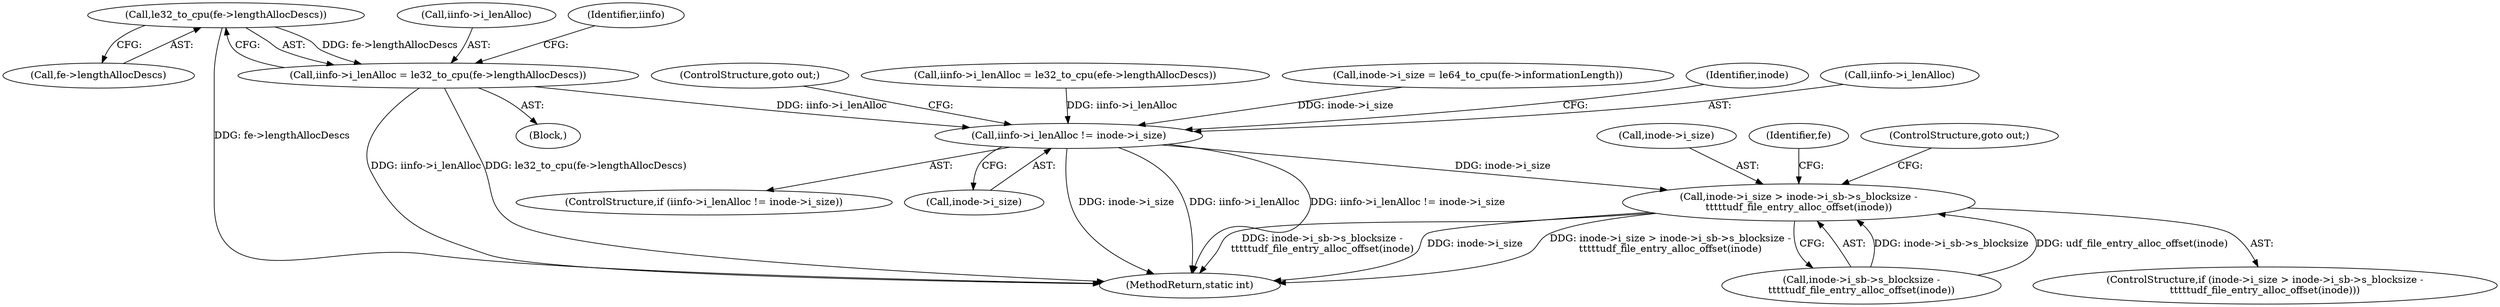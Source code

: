 digraph "0_linux_e159332b9af4b04d882dbcfe1bb0117f0a6d4b58@pointer" {
"1000855" [label="(Call,le32_to_cpu(fe->lengthAllocDescs))"];
"1000851" [label="(Call,iinfo->i_lenAlloc = le32_to_cpu(fe->lengthAllocDescs))"];
"1001000" [label="(Call,iinfo->i_lenAlloc != inode->i_size)"];
"1001009" [label="(Call,inode->i_size > inode->i_sb->s_blocksize -\n\t\t\t\t\tudf_file_entry_alloc_offset(inode))"];
"1001010" [label="(Call,inode->i_size)"];
"1000856" [label="(Call,fe->lengthAllocDescs)"];
"1001013" [label="(Call,inode->i_sb->s_blocksize -\n\t\t\t\t\tudf_file_entry_alloc_offset(inode))"];
"1000851" [label="(Call,iinfo->i_lenAlloc = le32_to_cpu(fe->lengthAllocDescs))"];
"1001007" [label="(ControlStructure,goto out;)"];
"1001025" [label="(Identifier,fe)"];
"1000767" [label="(Block,)"];
"1001004" [label="(Call,inode->i_size)"];
"1001226" [label="(MethodReturn,static int)"];
"1001009" [label="(Call,inode->i_size > inode->i_sb->s_blocksize -\n\t\t\t\t\tudf_file_entry_alloc_offset(inode))"];
"1000969" [label="(Call,iinfo->i_lenAlloc = le32_to_cpu(efe->lengthAllocDescs))"];
"1000999" [label="(ControlStructure,if (iinfo->i_lenAlloc != inode->i_size))"];
"1000852" [label="(Call,iinfo->i_lenAlloc)"];
"1001000" [label="(Call,iinfo->i_lenAlloc != inode->i_size)"];
"1000746" [label="(Call,inode->i_size = le64_to_cpu(fe->informationLength))"];
"1001008" [label="(ControlStructure,if (inode->i_size > inode->i_sb->s_blocksize -\n\t\t\t\t\tudf_file_entry_alloc_offset(inode)))"];
"1001011" [label="(Identifier,inode)"];
"1000861" [label="(Identifier,iinfo)"];
"1001001" [label="(Call,iinfo->i_lenAlloc)"];
"1000855" [label="(Call,le32_to_cpu(fe->lengthAllocDescs))"];
"1001021" [label="(ControlStructure,goto out;)"];
"1000855" -> "1000851"  [label="AST: "];
"1000855" -> "1000856"  [label="CFG: "];
"1000856" -> "1000855"  [label="AST: "];
"1000851" -> "1000855"  [label="CFG: "];
"1000855" -> "1001226"  [label="DDG: fe->lengthAllocDescs"];
"1000855" -> "1000851"  [label="DDG: fe->lengthAllocDescs"];
"1000851" -> "1000767"  [label="AST: "];
"1000852" -> "1000851"  [label="AST: "];
"1000861" -> "1000851"  [label="CFG: "];
"1000851" -> "1001226"  [label="DDG: iinfo->i_lenAlloc"];
"1000851" -> "1001226"  [label="DDG: le32_to_cpu(fe->lengthAllocDescs)"];
"1000851" -> "1001000"  [label="DDG: iinfo->i_lenAlloc"];
"1001000" -> "1000999"  [label="AST: "];
"1001000" -> "1001004"  [label="CFG: "];
"1001001" -> "1001000"  [label="AST: "];
"1001004" -> "1001000"  [label="AST: "];
"1001007" -> "1001000"  [label="CFG: "];
"1001011" -> "1001000"  [label="CFG: "];
"1001000" -> "1001226"  [label="DDG: inode->i_size"];
"1001000" -> "1001226"  [label="DDG: iinfo->i_lenAlloc"];
"1001000" -> "1001226"  [label="DDG: iinfo->i_lenAlloc != inode->i_size"];
"1000969" -> "1001000"  [label="DDG: iinfo->i_lenAlloc"];
"1000746" -> "1001000"  [label="DDG: inode->i_size"];
"1001000" -> "1001009"  [label="DDG: inode->i_size"];
"1001009" -> "1001008"  [label="AST: "];
"1001009" -> "1001013"  [label="CFG: "];
"1001010" -> "1001009"  [label="AST: "];
"1001013" -> "1001009"  [label="AST: "];
"1001021" -> "1001009"  [label="CFG: "];
"1001025" -> "1001009"  [label="CFG: "];
"1001009" -> "1001226"  [label="DDG: inode->i_size > inode->i_sb->s_blocksize -\n\t\t\t\t\tudf_file_entry_alloc_offset(inode)"];
"1001009" -> "1001226"  [label="DDG: inode->i_sb->s_blocksize -\n\t\t\t\t\tudf_file_entry_alloc_offset(inode)"];
"1001009" -> "1001226"  [label="DDG: inode->i_size"];
"1001013" -> "1001009"  [label="DDG: inode->i_sb->s_blocksize"];
"1001013" -> "1001009"  [label="DDG: udf_file_entry_alloc_offset(inode)"];
}
